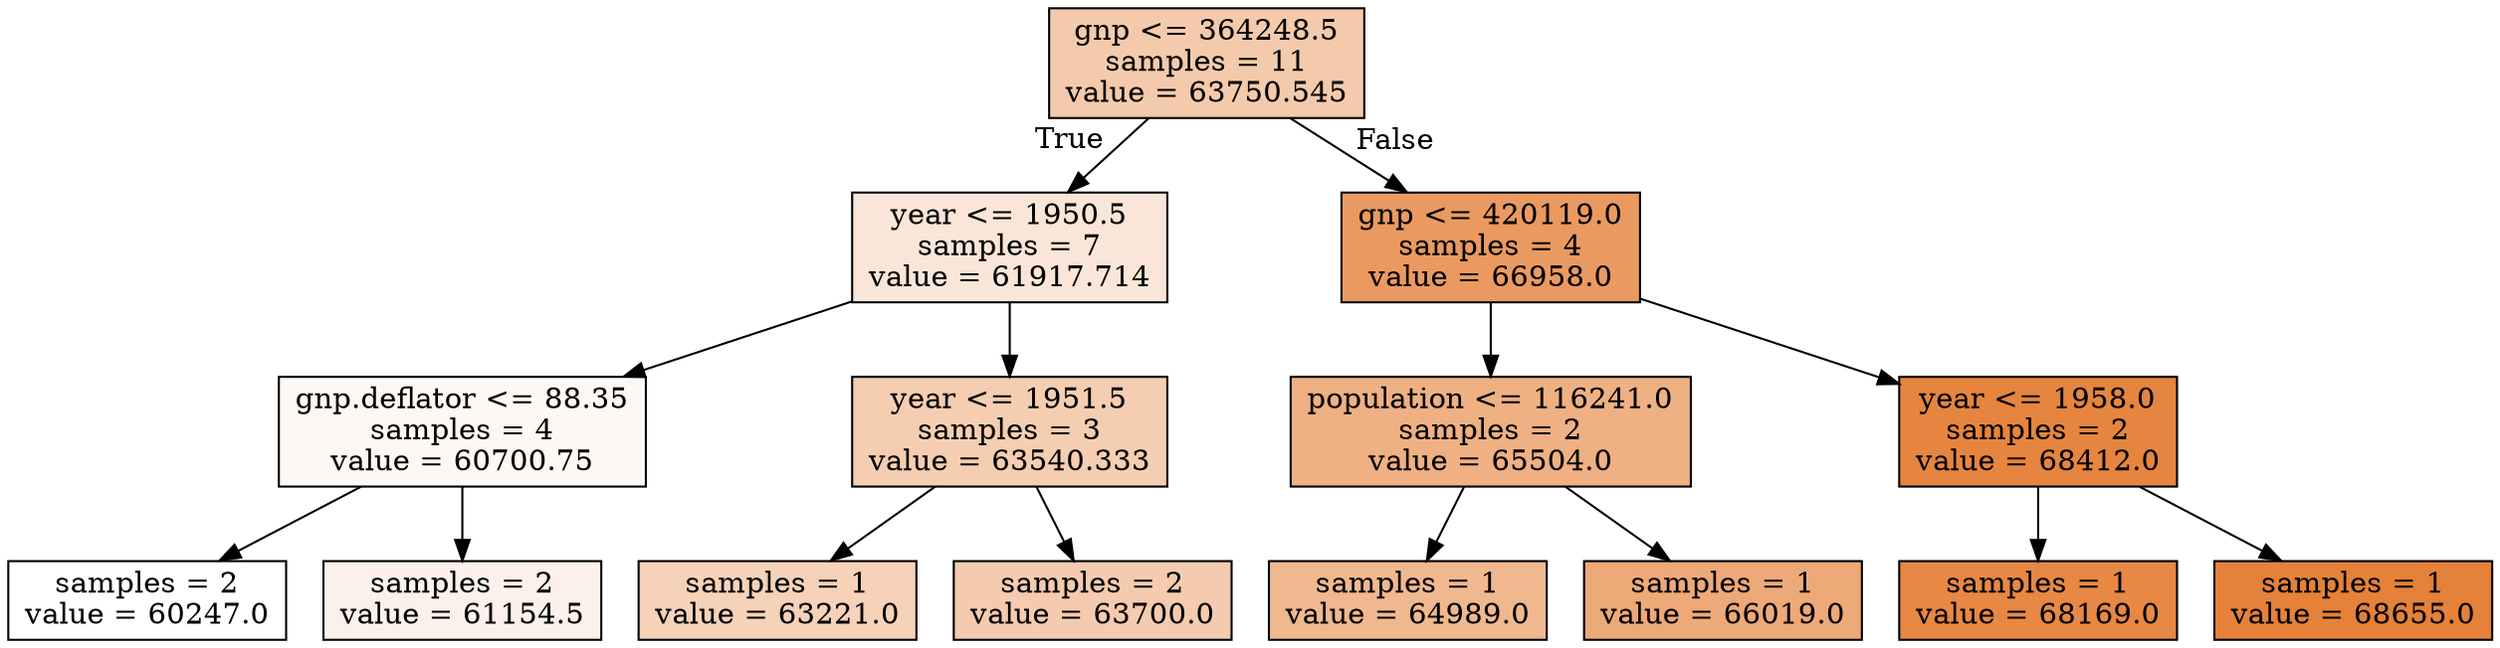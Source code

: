 digraph Tree {
node [shape=box, style="filled", color="black"] ;
0 [label="gnp <= 364248.5\nsamples = 11\nvalue = 63750.545", fillcolor="#f4caac"] ;
1 [label="year <= 1950.5\nsamples = 7\nvalue = 61917.714", fillcolor="#fae6d8"] ;
0 -> 1 [labeldistance=2.5, labelangle=45, headlabel="True"] ;
2 [label="gnp.deflator <= 88.35\nsamples = 4\nvalue = 60700.75", fillcolor="#fef8f4"] ;
1 -> 2 ;
3 [label="samples = 2\nvalue = 60247.0", fillcolor="#ffffff"] ;
2 -> 3 ;
4 [label="samples = 2\nvalue = 61154.5", fillcolor="#fcf1ea"] ;
2 -> 4 ;
5 [label="year <= 1951.5\nsamples = 3\nvalue = 63540.333", fillcolor="#f5ceb1"] ;
1 -> 5 ;
6 [label="samples = 1\nvalue = 63221.0", fillcolor="#f6d2b9"] ;
5 -> 6 ;
7 [label="samples = 2\nvalue = 63700.0", fillcolor="#f4cbae"] ;
5 -> 7 ;
8 [label="gnp <= 420119.0\nsamples = 4\nvalue = 66958.0", fillcolor="#ea9a61"] ;
0 -> 8 [labeldistance=2.5, labelangle=-45, headlabel="False"] ;
9 [label="population <= 116241.0\nsamples = 2\nvalue = 65504.0", fillcolor="#efb083"] ;
8 -> 9 ;
10 [label="samples = 1\nvalue = 64989.0", fillcolor="#f0b88f"] ;
9 -> 10 ;
11 [label="samples = 1\nvalue = 66019.0", fillcolor="#eda977"] ;
9 -> 11 ;
12 [label="year <= 1958.0\nsamples = 2\nvalue = 68412.0", fillcolor="#e6853f"] ;
8 -> 12 ;
13 [label="samples = 1\nvalue = 68169.0", fillcolor="#e78844"] ;
12 -> 13 ;
14 [label="samples = 1\nvalue = 68655.0", fillcolor="#e58139"] ;
12 -> 14 ;
}